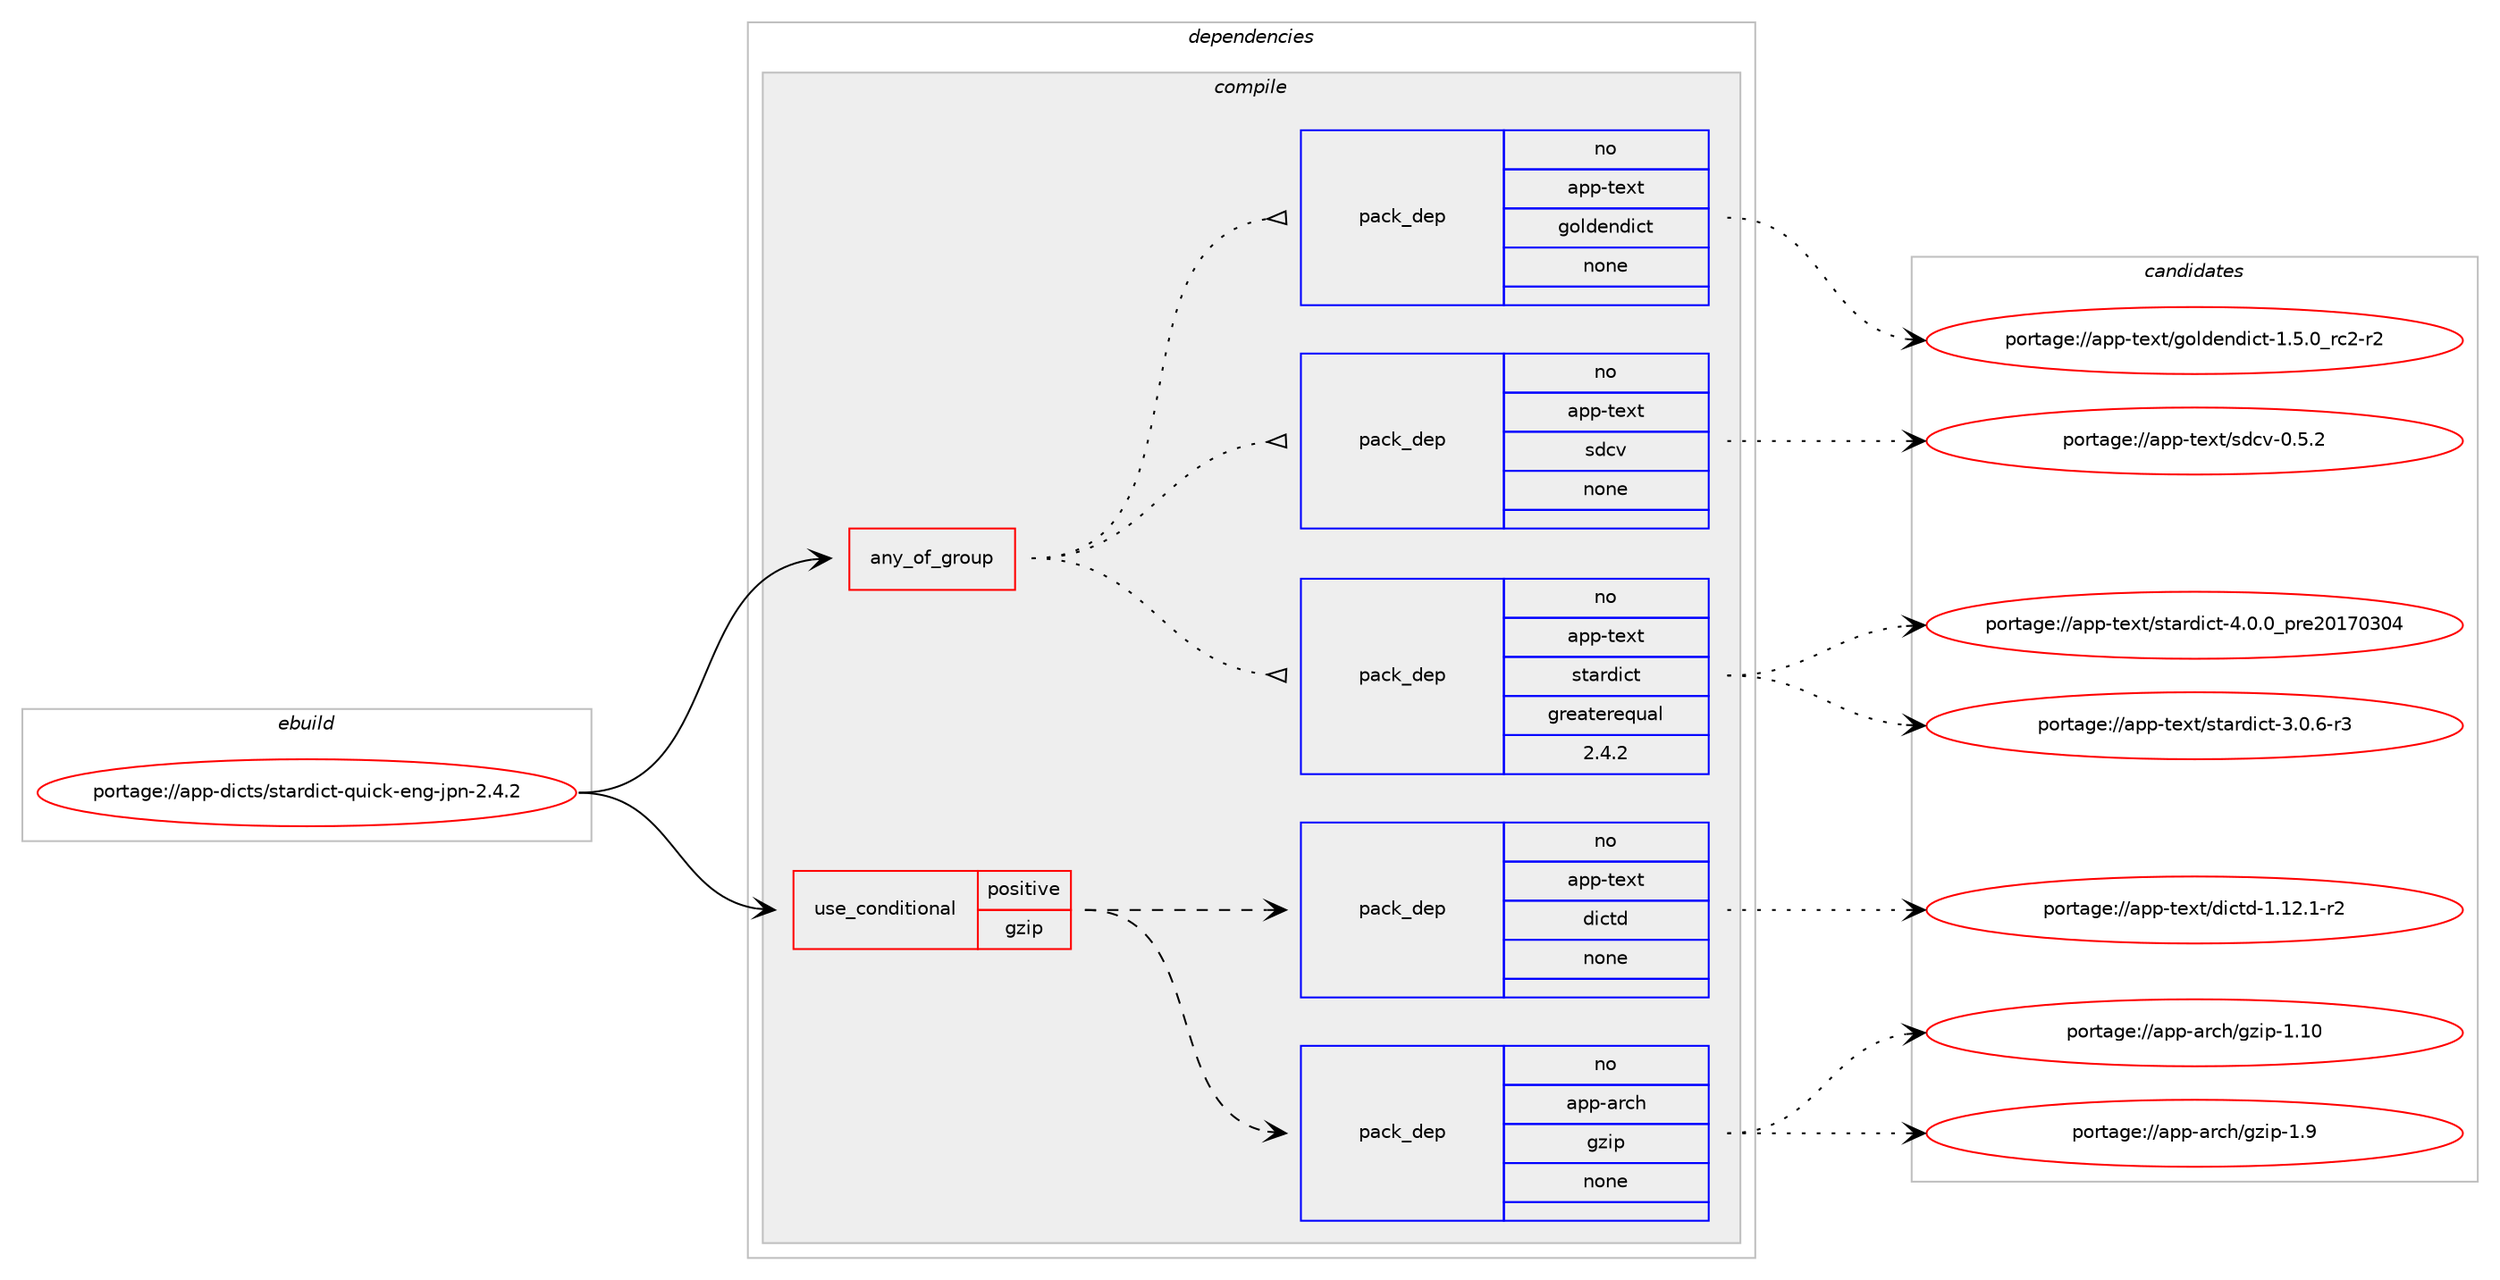 digraph prolog {

# *************
# Graph options
# *************

newrank=true;
concentrate=true;
compound=true;
graph [rankdir=LR,fontname=Helvetica,fontsize=10,ranksep=1.5];#, ranksep=2.5, nodesep=0.2];
edge  [arrowhead=vee];
node  [fontname=Helvetica,fontsize=10];

# **********
# The ebuild
# **********

subgraph cluster_leftcol {
color=gray;
rank=same;
label=<<i>ebuild</i>>;
id [label="portage://app-dicts/stardict-quick-eng-jpn-2.4.2", color=red, width=4, href="../app-dicts/stardict-quick-eng-jpn-2.4.2.svg"];
}

# ****************
# The dependencies
# ****************

subgraph cluster_midcol {
color=gray;
label=<<i>dependencies</i>>;
subgraph cluster_compile {
fillcolor="#eeeeee";
style=filled;
label=<<i>compile</i>>;
subgraph any269 {
dependency14535 [label=<<TABLE BORDER="0" CELLBORDER="1" CELLSPACING="0" CELLPADDING="4"><TR><TD CELLPADDING="10">any_of_group</TD></TR></TABLE>>, shape=none, color=red];subgraph pack10618 {
dependency14536 [label=<<TABLE BORDER="0" CELLBORDER="1" CELLSPACING="0" CELLPADDING="4" WIDTH="220"><TR><TD ROWSPAN="6" CELLPADDING="30">pack_dep</TD></TR><TR><TD WIDTH="110">no</TD></TR><TR><TD>app-text</TD></TR><TR><TD>stardict</TD></TR><TR><TD>greaterequal</TD></TR><TR><TD>2.4.2</TD></TR></TABLE>>, shape=none, color=blue];
}
dependency14535:e -> dependency14536:w [weight=20,style="dotted",arrowhead="oinv"];
subgraph pack10619 {
dependency14537 [label=<<TABLE BORDER="0" CELLBORDER="1" CELLSPACING="0" CELLPADDING="4" WIDTH="220"><TR><TD ROWSPAN="6" CELLPADDING="30">pack_dep</TD></TR><TR><TD WIDTH="110">no</TD></TR><TR><TD>app-text</TD></TR><TR><TD>sdcv</TD></TR><TR><TD>none</TD></TR><TR><TD></TD></TR></TABLE>>, shape=none, color=blue];
}
dependency14535:e -> dependency14537:w [weight=20,style="dotted",arrowhead="oinv"];
subgraph pack10620 {
dependency14538 [label=<<TABLE BORDER="0" CELLBORDER="1" CELLSPACING="0" CELLPADDING="4" WIDTH="220"><TR><TD ROWSPAN="6" CELLPADDING="30">pack_dep</TD></TR><TR><TD WIDTH="110">no</TD></TR><TR><TD>app-text</TD></TR><TR><TD>goldendict</TD></TR><TR><TD>none</TD></TR><TR><TD></TD></TR></TABLE>>, shape=none, color=blue];
}
dependency14535:e -> dependency14538:w [weight=20,style="dotted",arrowhead="oinv"];
}
id:e -> dependency14535:w [weight=20,style="solid",arrowhead="vee"];
subgraph cond3643 {
dependency14539 [label=<<TABLE BORDER="0" CELLBORDER="1" CELLSPACING="0" CELLPADDING="4"><TR><TD ROWSPAN="3" CELLPADDING="10">use_conditional</TD></TR><TR><TD>positive</TD></TR><TR><TD>gzip</TD></TR></TABLE>>, shape=none, color=red];
subgraph pack10621 {
dependency14540 [label=<<TABLE BORDER="0" CELLBORDER="1" CELLSPACING="0" CELLPADDING="4" WIDTH="220"><TR><TD ROWSPAN="6" CELLPADDING="30">pack_dep</TD></TR><TR><TD WIDTH="110">no</TD></TR><TR><TD>app-arch</TD></TR><TR><TD>gzip</TD></TR><TR><TD>none</TD></TR><TR><TD></TD></TR></TABLE>>, shape=none, color=blue];
}
dependency14539:e -> dependency14540:w [weight=20,style="dashed",arrowhead="vee"];
subgraph pack10622 {
dependency14541 [label=<<TABLE BORDER="0" CELLBORDER="1" CELLSPACING="0" CELLPADDING="4" WIDTH="220"><TR><TD ROWSPAN="6" CELLPADDING="30">pack_dep</TD></TR><TR><TD WIDTH="110">no</TD></TR><TR><TD>app-text</TD></TR><TR><TD>dictd</TD></TR><TR><TD>none</TD></TR><TR><TD></TD></TR></TABLE>>, shape=none, color=blue];
}
dependency14539:e -> dependency14541:w [weight=20,style="dashed",arrowhead="vee"];
}
id:e -> dependency14539:w [weight=20,style="solid",arrowhead="vee"];
}
subgraph cluster_compileandrun {
fillcolor="#eeeeee";
style=filled;
label=<<i>compile and run</i>>;
}
subgraph cluster_run {
fillcolor="#eeeeee";
style=filled;
label=<<i>run</i>>;
}
}

# **************
# The candidates
# **************

subgraph cluster_choices {
rank=same;
color=gray;
label=<<i>candidates</i>>;

subgraph choice10618 {
color=black;
nodesep=1;
choiceportage97112112451161011201164711511697114100105991164551464846544511451 [label="portage://app-text/stardict-3.0.6-r3", color=red, width=4,href="../app-text/stardict-3.0.6-r3.svg"];
choiceportage9711211245116101120116471151169711410010599116455246484648951121141015048495548514852 [label="portage://app-text/stardict-4.0.0_pre20170304", color=red, width=4,href="../app-text/stardict-4.0.0_pre20170304.svg"];
dependency14536:e -> choiceportage97112112451161011201164711511697114100105991164551464846544511451:w [style=dotted,weight="100"];
dependency14536:e -> choiceportage9711211245116101120116471151169711410010599116455246484648951121141015048495548514852:w [style=dotted,weight="100"];
}
subgraph choice10619 {
color=black;
nodesep=1;
choiceportage97112112451161011201164711510099118454846534650 [label="portage://app-text/sdcv-0.5.2", color=red, width=4,href="../app-text/sdcv-0.5.2.svg"];
dependency14537:e -> choiceportage97112112451161011201164711510099118454846534650:w [style=dotted,weight="100"];
}
subgraph choice10620 {
color=black;
nodesep=1;
choiceportage971121124511610112011647103111108100101110100105991164549465346489511499504511450 [label="portage://app-text/goldendict-1.5.0_rc2-r2", color=red, width=4,href="../app-text/goldendict-1.5.0_rc2-r2.svg"];
dependency14538:e -> choiceportage971121124511610112011647103111108100101110100105991164549465346489511499504511450:w [style=dotted,weight="100"];
}
subgraph choice10621 {
color=black;
nodesep=1;
choiceportage97112112459711499104471031221051124549464948 [label="portage://app-arch/gzip-1.10", color=red, width=4,href="../app-arch/gzip-1.10.svg"];
choiceportage971121124597114991044710312210511245494657 [label="portage://app-arch/gzip-1.9", color=red, width=4,href="../app-arch/gzip-1.9.svg"];
dependency14540:e -> choiceportage97112112459711499104471031221051124549464948:w [style=dotted,weight="100"];
dependency14540:e -> choiceportage971121124597114991044710312210511245494657:w [style=dotted,weight="100"];
}
subgraph choice10622 {
color=black;
nodesep=1;
choiceportage97112112451161011201164710010599116100454946495046494511450 [label="portage://app-text/dictd-1.12.1-r2", color=red, width=4,href="../app-text/dictd-1.12.1-r2.svg"];
dependency14541:e -> choiceportage97112112451161011201164710010599116100454946495046494511450:w [style=dotted,weight="100"];
}
}

}
